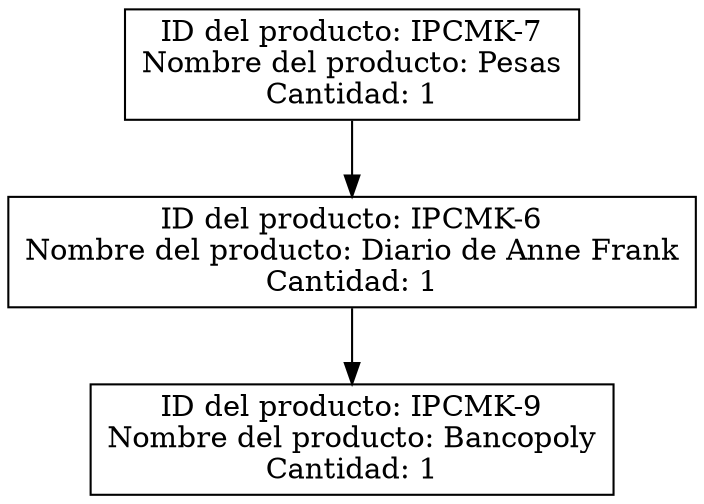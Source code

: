 digraph G {
    rankdir=TB;
    node [shape = record, height = .1];
Nodo0 [label="ID del producto: IPCMK-7\nNombre del producto: Pesas\nCantidad: 1"];
Nodo1 [label="ID del producto: IPCMK-6\nNombre del producto: Diario de Anne Frank\nCantidad: 1"];
Nodo0 -> Nodo1;
Nodo2 [label="ID del producto: IPCMK-9\nNombre del producto: Bancopoly\nCantidad: 1"];
Nodo1 -> Nodo2;
}